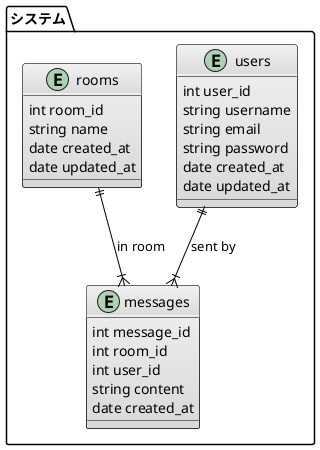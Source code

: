 @startuml tables

skinparam DefaultFontName '0xProto'

/'
図の中で目立たせたいエンティティに着色するための
色の名前（定数）を定義します。
'/
!define MAIN_ENTITY #E2EFDA-C6E0B4
!define MAIN_ENTITY_2 #FCE4D6-F8CBAD

/' 他の色も、用途が分りやすいように名前をつけます。 '/
!define METAL #F2F2F2-D9D9D9
!define MASTER_MARK_COLOR AAFFAA
!define TRANSACTION_MARK_COLOR FFAA00

/'
デフォルトのスタイルを設定します。
この場合の指定は class です。entity ではエラーになります。
'/
skinparam class {
  BackgroundColor METAL
  BorderColor Black
  ArrowColor Black
}

package "システム" as system {
  entity users {
    int user_id
    string username
    string email
    string password
    date created_at
    date updated_at
  }

  entity rooms {
    int room_id
    string name
    date created_at
    date updated_at
  }

  entity messages {
    int message_id
    int room_id
    int user_id
    string content
    date created_at
  }
}

users ||--|{ messages : sent by
rooms ||--|{ messages : in room

@enduml
